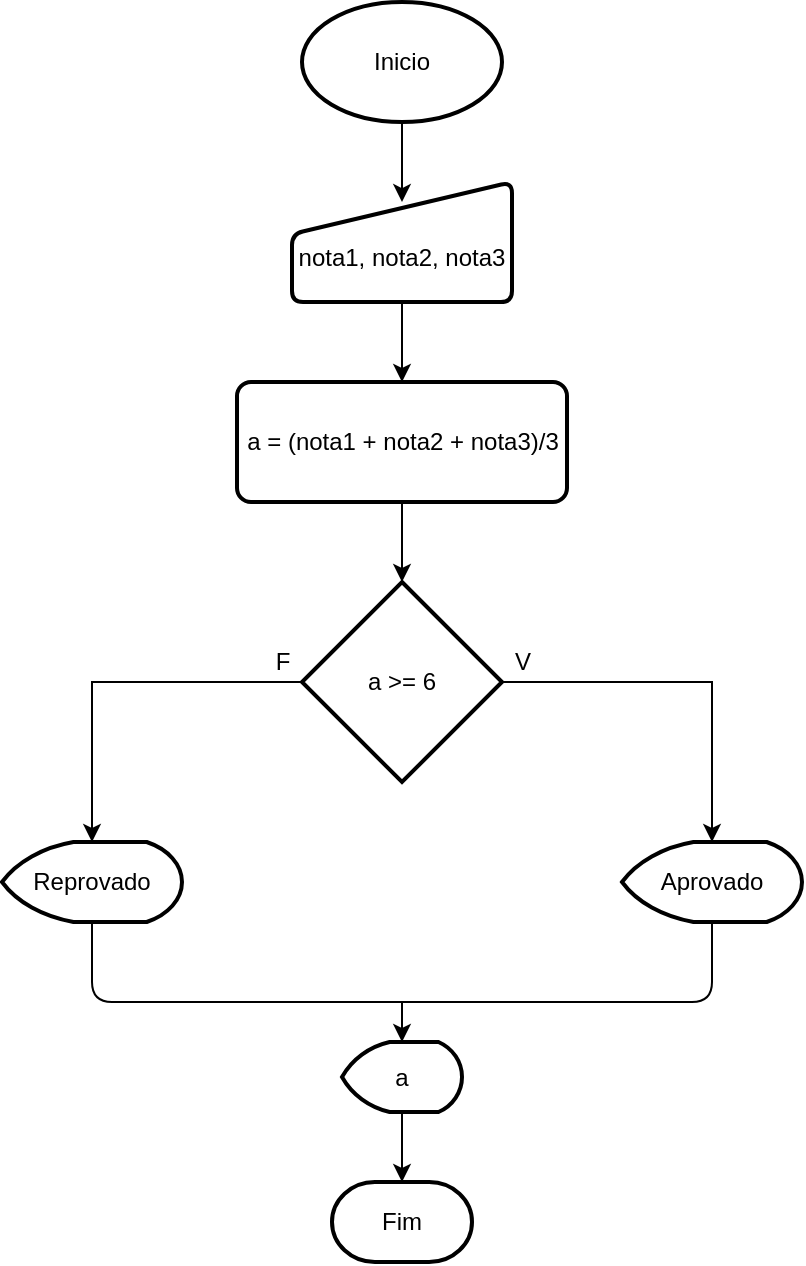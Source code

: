 <mxfile version="14.4.3" type="device"><diagram id="c0Q4vaQHSwNJwYUZ1MP8" name="Página-1"><mxGraphModel dx="543" dy="568" grid="1" gridSize="10" guides="1" tooltips="1" connect="1" arrows="1" fold="1" page="1" pageScale="1" pageWidth="827" pageHeight="1169" math="0" shadow="0"><root><mxCell id="0"/><mxCell id="1" parent="0"/><mxCell id="uskxWWZjZSrWRqN5fh0U-8" style="edgeStyle=orthogonalEdgeStyle;rounded=0;orthogonalLoop=1;jettySize=auto;html=1;entryX=0.5;entryY=0;entryDx=0;entryDy=0;" edge="1" parent="1" source="uskxWWZjZSrWRqN5fh0U-1" target="uskxWWZjZSrWRqN5fh0U-7"><mxGeometry relative="1" as="geometry"/></mxCell><mxCell id="uskxWWZjZSrWRqN5fh0U-1" value="&lt;br&gt;nota1, nota2, nota3" style="html=1;strokeWidth=2;shape=manualInput;whiteSpace=wrap;rounded=1;size=26;arcSize=11;" vertex="1" parent="1"><mxGeometry x="345" y="110" width="110" height="60" as="geometry"/></mxCell><mxCell id="uskxWWZjZSrWRqN5fh0U-6" style="edgeStyle=orthogonalEdgeStyle;rounded=0;orthogonalLoop=1;jettySize=auto;html=1;entryX=0.5;entryY=0.167;entryDx=0;entryDy=0;entryPerimeter=0;" edge="1" parent="1" source="uskxWWZjZSrWRqN5fh0U-2" target="uskxWWZjZSrWRqN5fh0U-1"><mxGeometry relative="1" as="geometry"/></mxCell><mxCell id="uskxWWZjZSrWRqN5fh0U-2" value="Inicio" style="strokeWidth=2;html=1;shape=mxgraph.flowchart.start_1;whiteSpace=wrap;" vertex="1" parent="1"><mxGeometry x="350" y="20" width="100" height="60" as="geometry"/></mxCell><mxCell id="uskxWWZjZSrWRqN5fh0U-10" style="edgeStyle=orthogonalEdgeStyle;rounded=0;orthogonalLoop=1;jettySize=auto;html=1;entryX=0.5;entryY=0;entryDx=0;entryDy=0;entryPerimeter=0;" edge="1" parent="1" source="uskxWWZjZSrWRqN5fh0U-7" target="uskxWWZjZSrWRqN5fh0U-9"><mxGeometry relative="1" as="geometry"/></mxCell><mxCell id="uskxWWZjZSrWRqN5fh0U-7" value="a = (nota1 + nota2 + nota3)/3" style="rounded=1;whiteSpace=wrap;html=1;absoluteArcSize=1;arcSize=14;strokeWidth=2;" vertex="1" parent="1"><mxGeometry x="317.5" y="210" width="165" height="60" as="geometry"/></mxCell><mxCell id="uskxWWZjZSrWRqN5fh0U-25" style="edgeStyle=orthogonalEdgeStyle;rounded=0;orthogonalLoop=1;jettySize=auto;html=1;entryX=0.5;entryY=0;entryDx=0;entryDy=0;entryPerimeter=0;" edge="1" parent="1" source="uskxWWZjZSrWRqN5fh0U-9" target="uskxWWZjZSrWRqN5fh0U-16"><mxGeometry relative="1" as="geometry"><mxPoint x="240" y="360" as="targetPoint"/></mxGeometry></mxCell><mxCell id="uskxWWZjZSrWRqN5fh0U-27" style="edgeStyle=orthogonalEdgeStyle;rounded=0;orthogonalLoop=1;jettySize=auto;html=1;entryX=0.5;entryY=0;entryDx=0;entryDy=0;entryPerimeter=0;" edge="1" parent="1" source="uskxWWZjZSrWRqN5fh0U-9" target="uskxWWZjZSrWRqN5fh0U-17"><mxGeometry relative="1" as="geometry"><mxPoint x="550" y="360" as="targetPoint"/></mxGeometry></mxCell><mxCell id="uskxWWZjZSrWRqN5fh0U-9" value="a &amp;gt;= 6" style="strokeWidth=2;html=1;shape=mxgraph.flowchart.decision;whiteSpace=wrap;" vertex="1" parent="1"><mxGeometry x="350" y="310" width="100" height="100" as="geometry"/></mxCell><mxCell id="uskxWWZjZSrWRqN5fh0U-16" value="Reprovado" style="strokeWidth=2;html=1;shape=mxgraph.flowchart.display;whiteSpace=wrap;" vertex="1" parent="1"><mxGeometry x="200" y="440" width="90" height="40" as="geometry"/></mxCell><mxCell id="uskxWWZjZSrWRqN5fh0U-17" value="Aprovado" style="strokeWidth=2;html=1;shape=mxgraph.flowchart.display;whiteSpace=wrap;" vertex="1" parent="1"><mxGeometry x="510" y="440" width="90" height="40" as="geometry"/></mxCell><mxCell id="uskxWWZjZSrWRqN5fh0U-20" value="V" style="text;html=1;align=center;verticalAlign=middle;resizable=0;points=[];autosize=1;" vertex="1" parent="1"><mxGeometry x="450" y="340" width="20" height="20" as="geometry"/></mxCell><mxCell id="uskxWWZjZSrWRqN5fh0U-28" value="F" style="text;html=1;align=center;verticalAlign=middle;resizable=0;points=[];autosize=1;" vertex="1" parent="1"><mxGeometry x="330" y="340" width="20" height="20" as="geometry"/></mxCell><mxCell id="uskxWWZjZSrWRqN5fh0U-29" value="a" style="strokeWidth=2;html=1;shape=mxgraph.flowchart.display;whiteSpace=wrap;" vertex="1" parent="1"><mxGeometry x="370" y="540" width="60" height="35" as="geometry"/></mxCell><mxCell id="uskxWWZjZSrWRqN5fh0U-31" value="Fim" style="strokeWidth=2;html=1;shape=mxgraph.flowchart.terminator;whiteSpace=wrap;" vertex="1" parent="1"><mxGeometry x="365" y="610" width="70" height="40" as="geometry"/></mxCell><mxCell id="uskxWWZjZSrWRqN5fh0U-33" value="" style="endArrow=none;html=1;exitX=0.5;exitY=1;exitDx=0;exitDy=0;exitPerimeter=0;entryX=0.5;entryY=1;entryDx=0;entryDy=0;entryPerimeter=0;" edge="1" parent="1" source="uskxWWZjZSrWRqN5fh0U-16" target="uskxWWZjZSrWRqN5fh0U-17"><mxGeometry width="50" height="50" relative="1" as="geometry"><mxPoint x="410" y="570" as="sourcePoint"/><mxPoint x="460" y="520" as="targetPoint"/><Array as="points"><mxPoint x="245" y="520"/><mxPoint x="555" y="520"/></Array></mxGeometry></mxCell><mxCell id="uskxWWZjZSrWRqN5fh0U-34" value="" style="endArrow=classic;html=1;entryX=0.5;entryY=0;entryDx=0;entryDy=0;entryPerimeter=0;" edge="1" parent="1" target="uskxWWZjZSrWRqN5fh0U-29"><mxGeometry width="50" height="50" relative="1" as="geometry"><mxPoint x="400" y="520" as="sourcePoint"/><mxPoint x="460" y="520" as="targetPoint"/></mxGeometry></mxCell><mxCell id="uskxWWZjZSrWRqN5fh0U-35" value="" style="endArrow=classic;html=1;exitX=0.5;exitY=1;exitDx=0;exitDy=0;exitPerimeter=0;entryX=0.5;entryY=0;entryDx=0;entryDy=0;entryPerimeter=0;" edge="1" parent="1" source="uskxWWZjZSrWRqN5fh0U-29" target="uskxWWZjZSrWRqN5fh0U-31"><mxGeometry width="50" height="50" relative="1" as="geometry"><mxPoint x="390" y="550" as="sourcePoint"/><mxPoint x="440" y="500" as="targetPoint"/></mxGeometry></mxCell></root></mxGraphModel></diagram></mxfile>